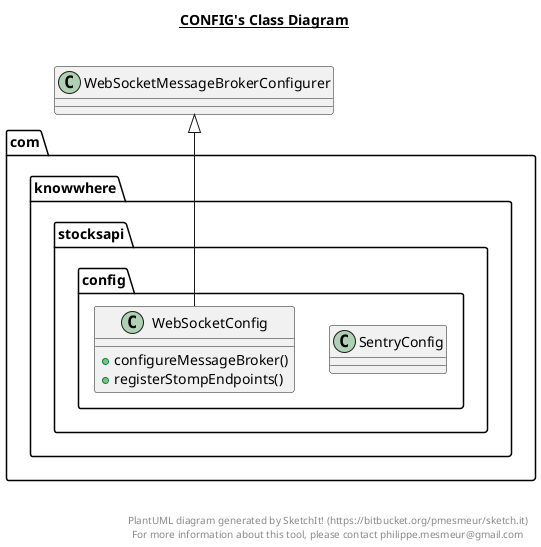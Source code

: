 @startuml

title __CONFIG's Class Diagram__\n

  package com.knowwhere.stocksapi {
    package com.knowwhere.stocksapi.config {
      class SentryConfig {
      }
    }
  }
  

  package com.knowwhere.stocksapi {
    package com.knowwhere.stocksapi.config {
      class WebSocketConfig {
          + configureMessageBroker()
          + registerStompEndpoints()
      }
    }
  }
  

  WebSocketConfig -up-|> WebSocketMessageBrokerConfigurer


right footer


PlantUML diagram generated by SketchIt! (https://bitbucket.org/pmesmeur/sketch.it)
For more information about this tool, please contact philippe.mesmeur@gmail.com
endfooter

@enduml
